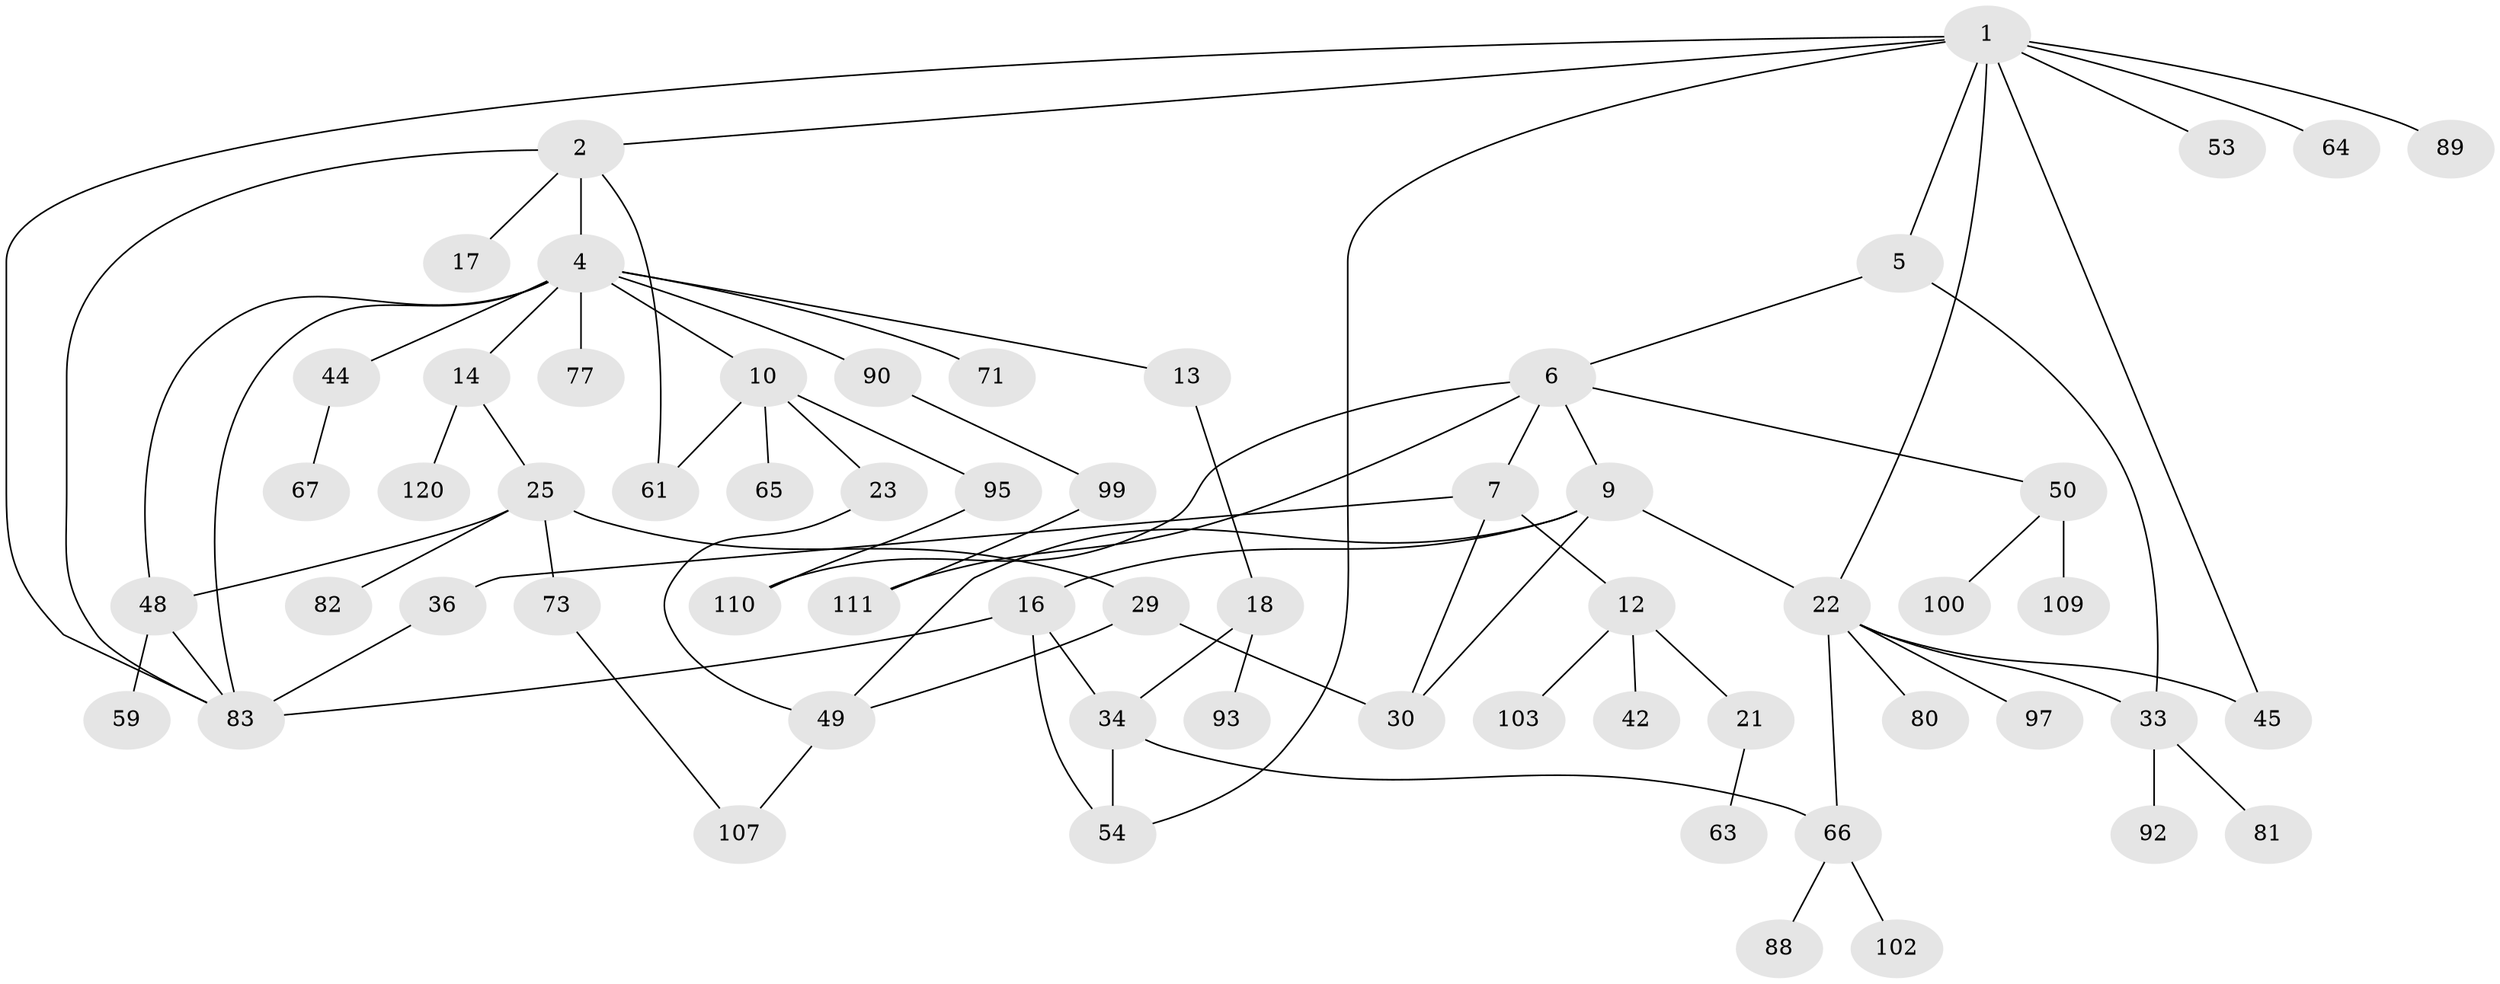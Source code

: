 // original degree distribution, {4: 0.13934426229508196, 5: 0.06557377049180328, 3: 0.14754098360655737, 2: 0.38524590163934425, 1: 0.26229508196721313}
// Generated by graph-tools (version 1.1) at 2025/13/03/09/25 04:13:18]
// undirected, 61 vertices, 81 edges
graph export_dot {
graph [start="1"]
  node [color=gray90,style=filled];
  1 [super="+3+15"];
  2;
  4 [super="+8+28"];
  5;
  6 [super="+43+27"];
  7 [super="+41"];
  9 [super="+58"];
  10 [super="+11+101"];
  12 [super="+20+69+26"];
  13;
  14 [super="+19+32"];
  16 [super="+46"];
  17 [super="+24"];
  18;
  21;
  22 [super="+118+37+72"];
  23;
  25 [super="+35"];
  29;
  30 [super="+68"];
  33 [super="+86+51"];
  34 [super="+94"];
  36 [super="+60"];
  42;
  44;
  45;
  48 [super="+75"];
  49 [super="+52+57"];
  50 [super="+56"];
  53;
  54 [super="+106"];
  59;
  61 [super="+105"];
  63 [super="+85"];
  64;
  65;
  66 [super="+98+117"];
  67;
  71;
  73;
  77 [super="+79"];
  80;
  81;
  82;
  83 [super="+114+115"];
  88;
  89;
  90;
  92;
  93;
  95;
  97;
  99;
  100;
  102;
  103 [super="+121"];
  107 [super="+113"];
  109;
  110;
  111 [super="+116"];
  120;
  1 -- 2;
  1 -- 5;
  1 -- 64;
  1 -- 53;
  1 -- 22;
  1 -- 89;
  1 -- 83;
  1 -- 45;
  1 -- 54;
  2 -- 4;
  2 -- 17;
  2 -- 61;
  2 -- 83;
  4 -- 10;
  4 -- 13;
  4 -- 83;
  4 -- 90;
  4 -- 77;
  4 -- 14;
  4 -- 48;
  4 -- 44;
  4 -- 71;
  5 -- 6;
  5 -- 33;
  6 -- 7;
  6 -- 9;
  6 -- 50;
  6 -- 110;
  6 -- 111;
  7 -- 12;
  7 -- 36;
  7 -- 30;
  9 -- 16;
  9 -- 22;
  9 -- 49;
  9 -- 30;
  10 -- 23;
  10 -- 65;
  10 -- 95;
  10 -- 61;
  12 -- 21;
  12 -- 103;
  12 -- 42;
  13 -- 18;
  14 -- 25;
  14 -- 120;
  16 -- 34;
  16 -- 83;
  16 -- 54;
  18 -- 34;
  18 -- 93;
  21 -- 63;
  22 -- 80;
  22 -- 66;
  22 -- 45;
  22 -- 33;
  22 -- 97;
  23 -- 49;
  25 -- 29;
  25 -- 48;
  25 -- 73;
  25 -- 82;
  29 -- 30;
  29 -- 49;
  33 -- 81;
  33 -- 92 [weight=2];
  34 -- 54;
  34 -- 66;
  36 -- 83;
  44 -- 67;
  48 -- 59;
  48 -- 83;
  49 -- 107;
  50 -- 100;
  50 -- 109;
  66 -- 88;
  66 -- 102;
  73 -- 107;
  90 -- 99;
  95 -- 110;
  99 -- 111;
}
